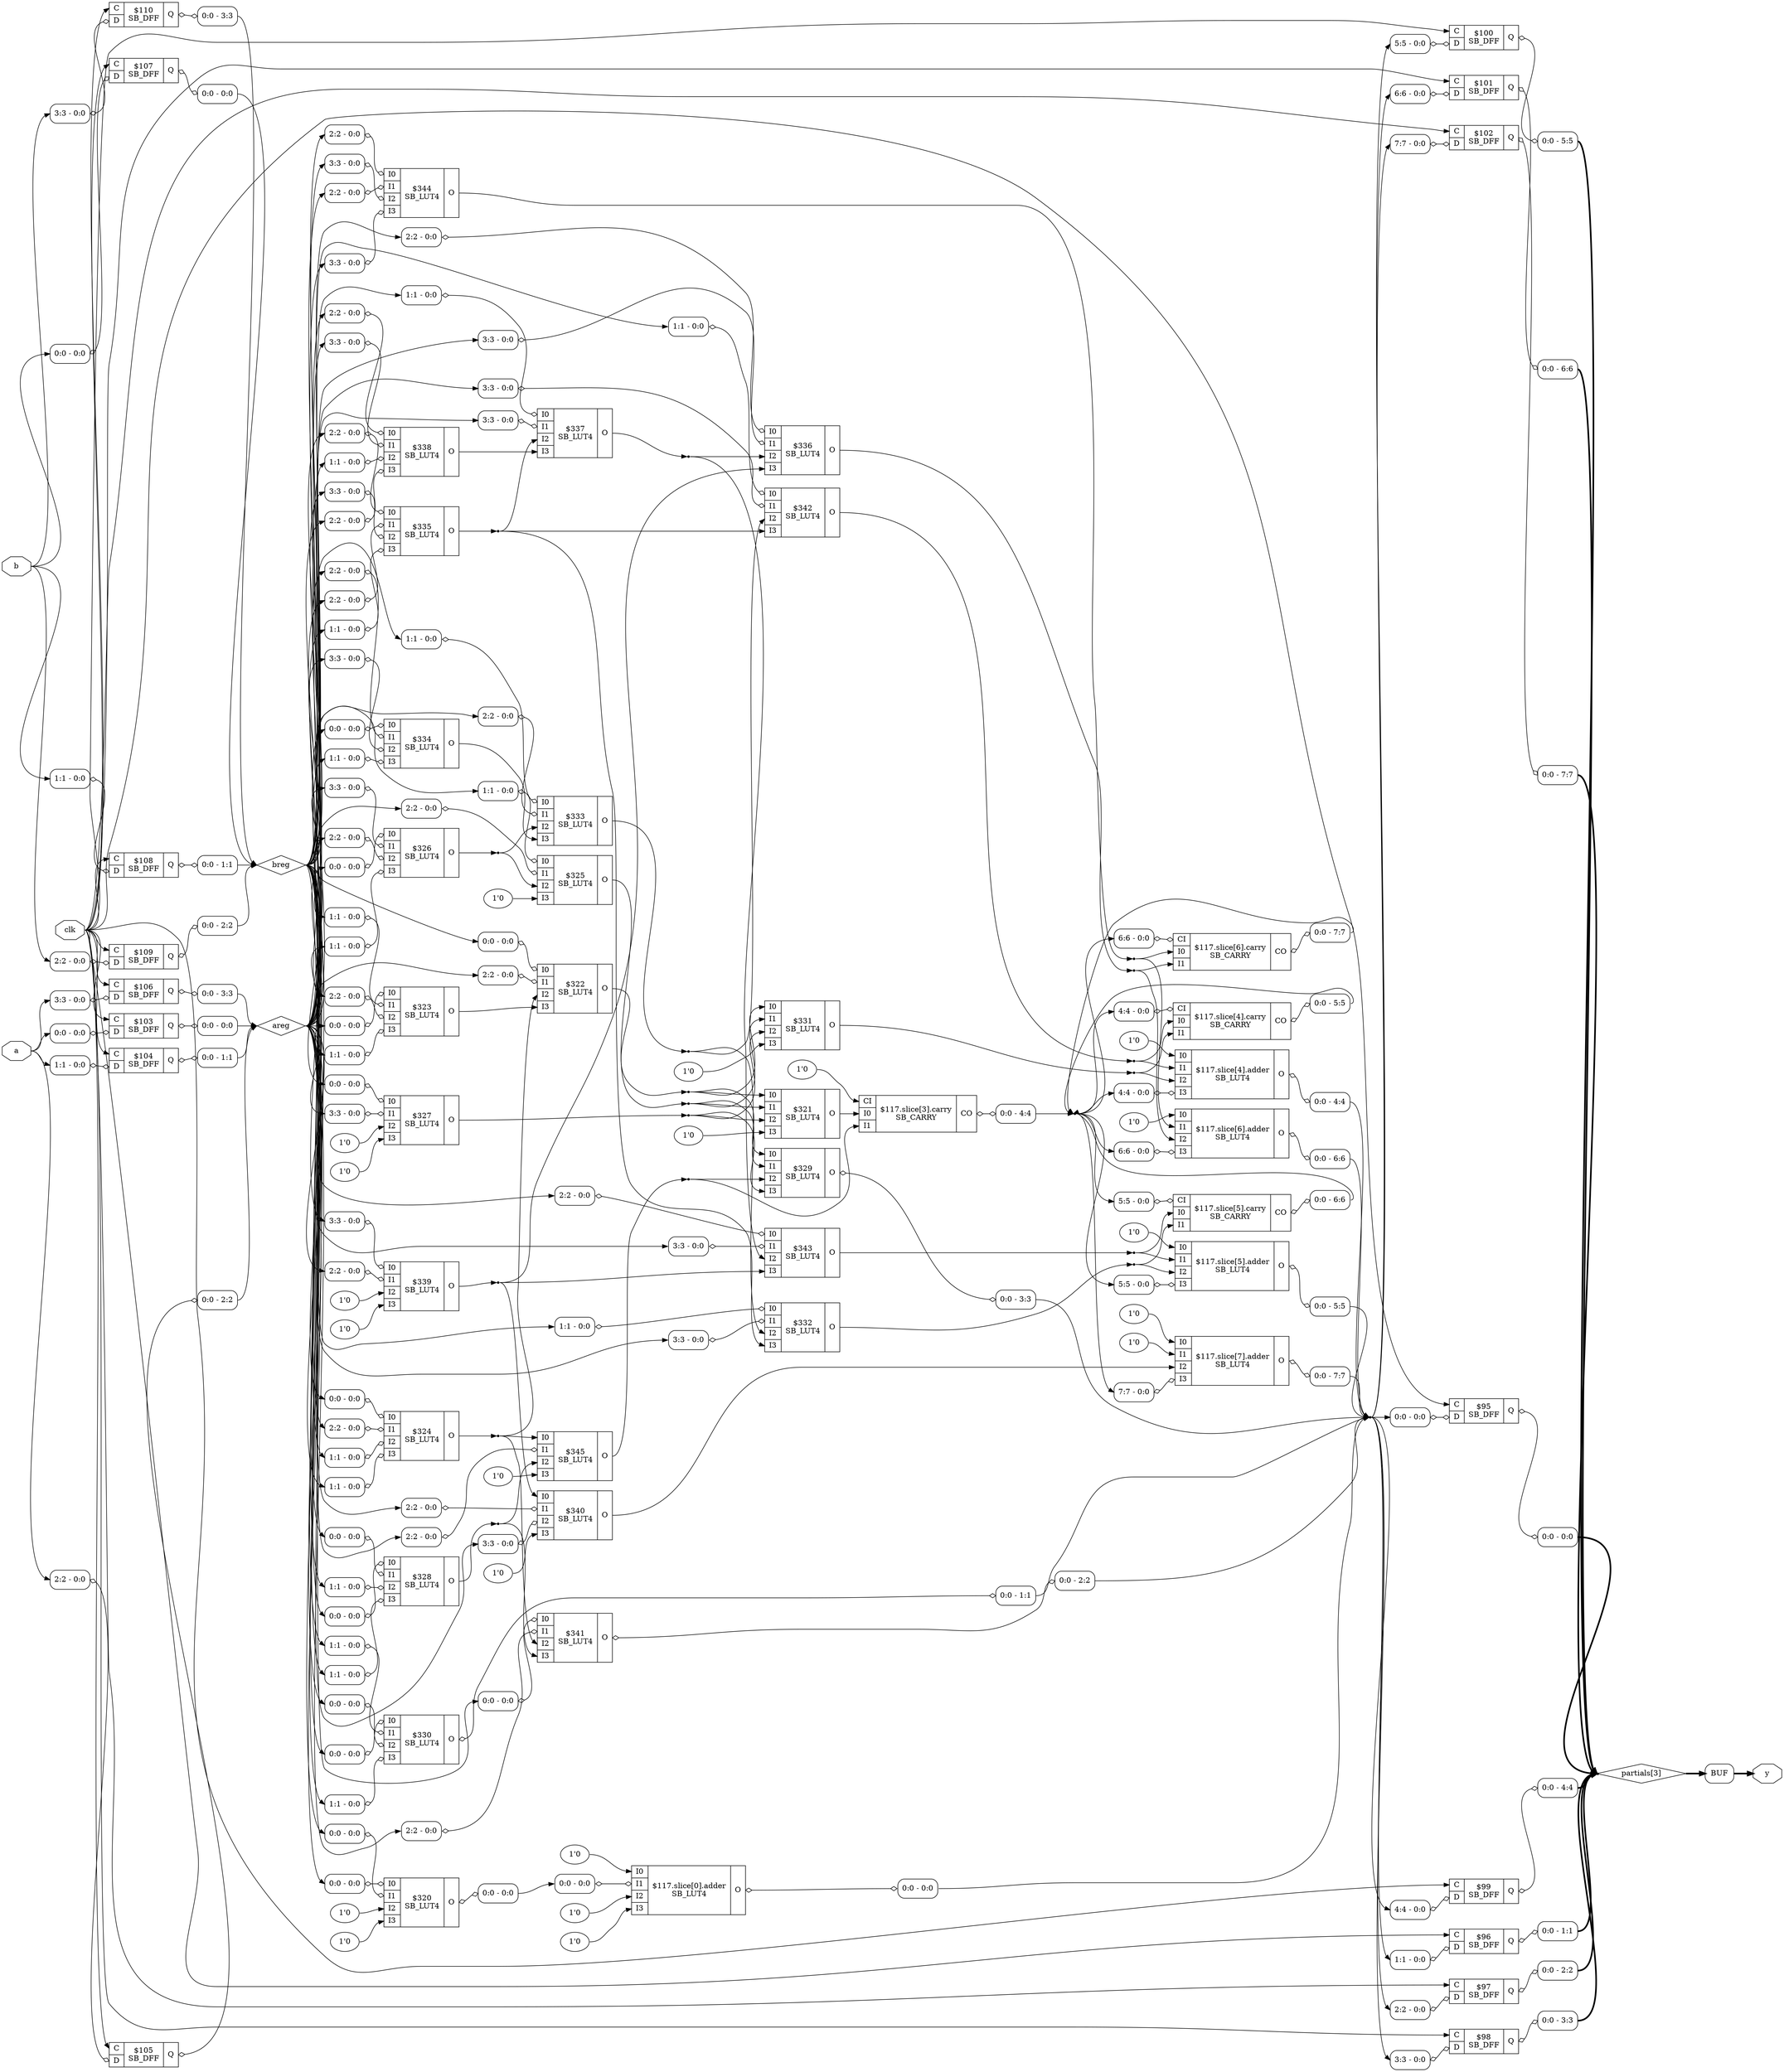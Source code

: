 digraph "multiplier" {
rankdir="LR";
remincross=true;
n27 [ shape=octagon, label="a", color="black", fontcolor="black" ];
n28 [ shape=diamond, label="areg", color="black", fontcolor="black" ];
n29 [ shape=octagon, label="b", color="black", fontcolor="black" ];
n30 [ shape=diamond, label="breg", color="black", fontcolor="black" ];
n31 [ shape=octagon, label="clk", color="black", fontcolor="black" ];
n32 [ shape=diamond, label="partials[3]", color="black", fontcolor="black" ];
n33 [ shape=octagon, label="y", color="black", fontcolor="black" ];
v2 [ label="1'0" ];
v3 [ label="1'0" ];
c39 [ shape=record, label="{{<p34> I0|<p35> I1|<p36> I2|<p37> I3}|$320\nSB_LUT4|{<p38> O}}" ];
x0 [ shape=record, style=rounded, label="<s0> 0:0 - 0:0 " ];
x0:e -> c39:p34:w [arrowhead=odiamond, arrowtail=odiamond, dir=both, color="black", label=""];
x1 [ shape=record, style=rounded, label="<s0> 0:0 - 0:0 " ];
x1:e -> c39:p35:w [arrowhead=odiamond, arrowtail=odiamond, dir=both, color="black", label=""];
x4 [ shape=record, style=rounded, label="<s0> 0:0 - 0:0 " ];
c39:p38:e -> x4:w [arrowhead=odiamond, arrowtail=odiamond, dir=both, color="black", label=""];
v5 [ label="1'0" ];
c40 [ shape=record, label="{{<p34> I0|<p35> I1|<p36> I2|<p37> I3}|$321\nSB_LUT4|{<p38> O}}" ];
c41 [ shape=record, label="{{<p34> I0|<p35> I1|<p36> I2|<p37> I3}|$322\nSB_LUT4|{<p38> O}}" ];
x6 [ shape=record, style=rounded, label="<s0> 0:0 - 0:0 " ];
x6:e -> c41:p34:w [arrowhead=odiamond, arrowtail=odiamond, dir=both, color="black", label=""];
x7 [ shape=record, style=rounded, label="<s0> 2:2 - 0:0 " ];
x7:e -> c41:p35:w [arrowhead=odiamond, arrowtail=odiamond, dir=both, color="black", label=""];
c42 [ shape=record, label="{{<p34> I0|<p35> I1|<p36> I2|<p37> I3}|$323\nSB_LUT4|{<p38> O}}" ];
x8 [ shape=record, style=rounded, label="<s0> 0:0 - 0:0 " ];
x8:e -> c42:p34:w [arrowhead=odiamond, arrowtail=odiamond, dir=both, color="black", label=""];
x9 [ shape=record, style=rounded, label="<s0> 1:1 - 0:0 " ];
x9:e -> c42:p35:w [arrowhead=odiamond, arrowtail=odiamond, dir=both, color="black", label=""];
x10 [ shape=record, style=rounded, label="<s0> 2:2 - 0:0 " ];
x10:e -> c42:p36:w [arrowhead=odiamond, arrowtail=odiamond, dir=both, color="black", label=""];
x11 [ shape=record, style=rounded, label="<s0> 1:1 - 0:0 " ];
x11:e -> c42:p37:w [arrowhead=odiamond, arrowtail=odiamond, dir=both, color="black", label=""];
c43 [ shape=record, label="{{<p34> I0|<p35> I1|<p36> I2|<p37> I3}|$324\nSB_LUT4|{<p38> O}}" ];
x12 [ shape=record, style=rounded, label="<s0> 0:0 - 0:0 " ];
x12:e -> c43:p34:w [arrowhead=odiamond, arrowtail=odiamond, dir=both, color="black", label=""];
x13 [ shape=record, style=rounded, label="<s0> 2:2 - 0:0 " ];
x13:e -> c43:p35:w [arrowhead=odiamond, arrowtail=odiamond, dir=both, color="black", label=""];
x14 [ shape=record, style=rounded, label="<s0> 1:1 - 0:0 " ];
x14:e -> c43:p36:w [arrowhead=odiamond, arrowtail=odiamond, dir=both, color="black", label=""];
x15 [ shape=record, style=rounded, label="<s0> 1:1 - 0:0 " ];
x15:e -> c43:p37:w [arrowhead=odiamond, arrowtail=odiamond, dir=both, color="black", label=""];
v18 [ label="1'0" ];
c44 [ shape=record, label="{{<p34> I0|<p35> I1|<p36> I2|<p37> I3}|$325\nSB_LUT4|{<p38> O}}" ];
x16 [ shape=record, style=rounded, label="<s0> 1:1 - 0:0 " ];
x16:e -> c44:p34:w [arrowhead=odiamond, arrowtail=odiamond, dir=both, color="black", label=""];
x17 [ shape=record, style=rounded, label="<s0> 2:2 - 0:0 " ];
x17:e -> c44:p35:w [arrowhead=odiamond, arrowtail=odiamond, dir=both, color="black", label=""];
c45 [ shape=record, label="{{<p34> I0|<p35> I1|<p36> I2|<p37> I3}|$326\nSB_LUT4|{<p38> O}}" ];
x19 [ shape=record, style=rounded, label="<s0> 0:0 - 0:0 " ];
x19:e -> c45:p34:w [arrowhead=odiamond, arrowtail=odiamond, dir=both, color="black", label=""];
x20 [ shape=record, style=rounded, label="<s0> 3:3 - 0:0 " ];
x20:e -> c45:p35:w [arrowhead=odiamond, arrowtail=odiamond, dir=both, color="black", label=""];
x21 [ shape=record, style=rounded, label="<s0> 2:2 - 0:0 " ];
x21:e -> c45:p36:w [arrowhead=odiamond, arrowtail=odiamond, dir=both, color="black", label=""];
x22 [ shape=record, style=rounded, label="<s0> 1:1 - 0:0 " ];
x22:e -> c45:p37:w [arrowhead=odiamond, arrowtail=odiamond, dir=both, color="black", label=""];
v25 [ label="1'0" ];
v26 [ label="1'0" ];
c46 [ shape=record, label="{{<p34> I0|<p35> I1|<p36> I2|<p37> I3}|$327\nSB_LUT4|{<p38> O}}" ];
x23 [ shape=record, style=rounded, label="<s0> 0:0 - 0:0 " ];
x23:e -> c46:p34:w [arrowhead=odiamond, arrowtail=odiamond, dir=both, color="black", label=""];
x24 [ shape=record, style=rounded, label="<s0> 3:3 - 0:0 " ];
x24:e -> c46:p35:w [arrowhead=odiamond, arrowtail=odiamond, dir=both, color="black", label=""];
c47 [ shape=record, label="{{<p34> I0|<p35> I1|<p36> I2|<p37> I3}|$328\nSB_LUT4|{<p38> O}}" ];
x27 [ shape=record, style=rounded, label="<s0> 0:0 - 0:0 " ];
x27:e -> c47:p34:w [arrowhead=odiamond, arrowtail=odiamond, dir=both, color="black", label=""];
x28 [ shape=record, style=rounded, label="<s0> 0:0 - 0:0 " ];
x28:e -> c47:p35:w [arrowhead=odiamond, arrowtail=odiamond, dir=both, color="black", label=""];
x29 [ shape=record, style=rounded, label="<s0> 1:1 - 0:0 " ];
x29:e -> c47:p36:w [arrowhead=odiamond, arrowtail=odiamond, dir=both, color="black", label=""];
x30 [ shape=record, style=rounded, label="<s0> 1:1 - 0:0 " ];
x30:e -> c47:p37:w [arrowhead=odiamond, arrowtail=odiamond, dir=both, color="black", label=""];
c48 [ shape=record, label="{{<p34> I0|<p35> I1|<p36> I2|<p37> I3}|$329\nSB_LUT4|{<p38> O}}" ];
x31 [ shape=record, style=rounded, label="<s0> 0:0 - 3:3 " ];
c48:p38:e -> x31:w [arrowhead=odiamond, arrowtail=odiamond, dir=both, color="black", label=""];
c49 [ shape=record, label="{{<p34> I0|<p35> I1|<p36> I2|<p37> I3}|$330\nSB_LUT4|{<p38> O}}" ];
x32 [ shape=record, style=rounded, label="<s0> 0:0 - 0:0 " ];
x32:e -> c49:p34:w [arrowhead=odiamond, arrowtail=odiamond, dir=both, color="black", label=""];
x33 [ shape=record, style=rounded, label="<s0> 1:1 - 0:0 " ];
x33:e -> c49:p35:w [arrowhead=odiamond, arrowtail=odiamond, dir=both, color="black", label=""];
x34 [ shape=record, style=rounded, label="<s0> 0:0 - 0:0 " ];
x34:e -> c49:p36:w [arrowhead=odiamond, arrowtail=odiamond, dir=both, color="black", label=""];
x35 [ shape=record, style=rounded, label="<s0> 1:1 - 0:0 " ];
x35:e -> c49:p37:w [arrowhead=odiamond, arrowtail=odiamond, dir=both, color="black", label=""];
x36 [ shape=record, style=rounded, label="<s0> 0:0 - 1:1 " ];
c49:p38:e -> x36:w [arrowhead=odiamond, arrowtail=odiamond, dir=both, color="black", label=""];
v37 [ label="1'0" ];
c50 [ shape=record, label="{{<p34> I0|<p35> I1|<p36> I2|<p37> I3}|$331\nSB_LUT4|{<p38> O}}" ];
c51 [ shape=record, label="{{<p34> I0|<p35> I1|<p36> I2|<p37> I3}|$332\nSB_LUT4|{<p38> O}}" ];
x38 [ shape=record, style=rounded, label="<s0> 1:1 - 0:0 " ];
x38:e -> c51:p34:w [arrowhead=odiamond, arrowtail=odiamond, dir=both, color="black", label=""];
x39 [ shape=record, style=rounded, label="<s0> 3:3 - 0:0 " ];
x39:e -> c51:p35:w [arrowhead=odiamond, arrowtail=odiamond, dir=both, color="black", label=""];
c52 [ shape=record, label="{{<p34> I0|<p35> I1|<p36> I2|<p37> I3}|$333\nSB_LUT4|{<p38> O}}" ];
x40 [ shape=record, style=rounded, label="<s0> 1:1 - 0:0 " ];
x40:e -> c52:p34:w [arrowhead=odiamond, arrowtail=odiamond, dir=both, color="black", label=""];
x41 [ shape=record, style=rounded, label="<s0> 2:2 - 0:0 " ];
x41:e -> c52:p35:w [arrowhead=odiamond, arrowtail=odiamond, dir=both, color="black", label=""];
c53 [ shape=record, label="{{<p34> I0|<p35> I1|<p36> I2|<p37> I3}|$334\nSB_LUT4|{<p38> O}}" ];
x42 [ shape=record, style=rounded, label="<s0> 0:0 - 0:0 " ];
x42:e -> c53:p34:w [arrowhead=odiamond, arrowtail=odiamond, dir=both, color="black", label=""];
x43 [ shape=record, style=rounded, label="<s0> 2:2 - 0:0 " ];
x43:e -> c53:p35:w [arrowhead=odiamond, arrowtail=odiamond, dir=both, color="black", label=""];
x44 [ shape=record, style=rounded, label="<s0> 3:3 - 0:0 " ];
x44:e -> c53:p36:w [arrowhead=odiamond, arrowtail=odiamond, dir=both, color="black", label=""];
x45 [ shape=record, style=rounded, label="<s0> 1:1 - 0:0 " ];
x45:e -> c53:p37:w [arrowhead=odiamond, arrowtail=odiamond, dir=both, color="black", label=""];
c54 [ shape=record, label="{{<p34> I0|<p35> I1|<p36> I2|<p37> I3}|$335\nSB_LUT4|{<p38> O}}" ];
x46 [ shape=record, style=rounded, label="<s0> 2:2 - 0:0 " ];
x46:e -> c54:p34:w [arrowhead=odiamond, arrowtail=odiamond, dir=both, color="black", label=""];
x47 [ shape=record, style=rounded, label="<s0> 2:2 - 0:0 " ];
x47:e -> c54:p35:w [arrowhead=odiamond, arrowtail=odiamond, dir=both, color="black", label=""];
x48 [ shape=record, style=rounded, label="<s0> 3:3 - 0:0 " ];
x48:e -> c54:p36:w [arrowhead=odiamond, arrowtail=odiamond, dir=both, color="black", label=""];
x49 [ shape=record, style=rounded, label="<s0> 1:1 - 0:0 " ];
x49:e -> c54:p37:w [arrowhead=odiamond, arrowtail=odiamond, dir=both, color="black", label=""];
c55 [ shape=record, label="{{<p34> I0|<p35> I1|<p36> I2|<p37> I3}|$336\nSB_LUT4|{<p38> O}}" ];
x50 [ shape=record, style=rounded, label="<s0> 2:2 - 0:0 " ];
x50:e -> c55:p34:w [arrowhead=odiamond, arrowtail=odiamond, dir=both, color="black", label=""];
x51 [ shape=record, style=rounded, label="<s0> 3:3 - 0:0 " ];
x51:e -> c55:p35:w [arrowhead=odiamond, arrowtail=odiamond, dir=both, color="black", label=""];
c56 [ shape=record, label="{{<p34> I0|<p35> I1|<p36> I2|<p37> I3}|$337\nSB_LUT4|{<p38> O}}" ];
x52 [ shape=record, style=rounded, label="<s0> 1:1 - 0:0 " ];
x52:e -> c56:p34:w [arrowhead=odiamond, arrowtail=odiamond, dir=both, color="black", label=""];
x53 [ shape=record, style=rounded, label="<s0> 3:3 - 0:0 " ];
x53:e -> c56:p35:w [arrowhead=odiamond, arrowtail=odiamond, dir=both, color="black", label=""];
c57 [ shape=record, label="{{<p34> I0|<p35> I1|<p36> I2|<p37> I3}|$338\nSB_LUT4|{<p38> O}}" ];
x54 [ shape=record, style=rounded, label="<s0> 2:2 - 0:0 " ];
x54:e -> c57:p34:w [arrowhead=odiamond, arrowtail=odiamond, dir=both, color="black", label=""];
x55 [ shape=record, style=rounded, label="<s0> 3:3 - 0:0 " ];
x55:e -> c57:p35:w [arrowhead=odiamond, arrowtail=odiamond, dir=both, color="black", label=""];
x56 [ shape=record, style=rounded, label="<s0> 1:1 - 0:0 " ];
x56:e -> c57:p36:w [arrowhead=odiamond, arrowtail=odiamond, dir=both, color="black", label=""];
x57 [ shape=record, style=rounded, label="<s0> 2:2 - 0:0 " ];
x57:e -> c57:p37:w [arrowhead=odiamond, arrowtail=odiamond, dir=both, color="black", label=""];
v60 [ label="1'0" ];
v61 [ label="1'0" ];
c58 [ shape=record, label="{{<p34> I0|<p35> I1|<p36> I2|<p37> I3}|$339\nSB_LUT4|{<p38> O}}" ];
x58 [ shape=record, style=rounded, label="<s0> 3:3 - 0:0 " ];
x58:e -> c58:p34:w [arrowhead=odiamond, arrowtail=odiamond, dir=both, color="black", label=""];
x59 [ shape=record, style=rounded, label="<s0> 2:2 - 0:0 " ];
x59:e -> c58:p35:w [arrowhead=odiamond, arrowtail=odiamond, dir=both, color="black", label=""];
v64 [ label="1'0" ];
c59 [ shape=record, label="{{<p34> I0|<p35> I1|<p36> I2|<p37> I3}|$340\nSB_LUT4|{<p38> O}}" ];
x62 [ shape=record, style=rounded, label="<s0> 2:2 - 0:0 " ];
x62:e -> c59:p35:w [arrowhead=odiamond, arrowtail=odiamond, dir=both, color="black", label=""];
x63 [ shape=record, style=rounded, label="<s0> 3:3 - 0:0 " ];
x63:e -> c59:p36:w [arrowhead=odiamond, arrowtail=odiamond, dir=both, color="black", label=""];
c60 [ shape=record, label="{{<p34> I0|<p35> I1|<p36> I2|<p37> I3}|$341\nSB_LUT4|{<p38> O}}" ];
x65 [ shape=record, style=rounded, label="<s0> 0:0 - 0:0 " ];
x65:e -> c60:p34:w [arrowhead=odiamond, arrowtail=odiamond, dir=both, color="black", label=""];
x66 [ shape=record, style=rounded, label="<s0> 2:2 - 0:0 " ];
x66:e -> c60:p35:w [arrowhead=odiamond, arrowtail=odiamond, dir=both, color="black", label=""];
x67 [ shape=record, style=rounded, label="<s0> 0:0 - 2:2 " ];
c60:p38:e -> x67:w [arrowhead=odiamond, arrowtail=odiamond, dir=both, color="black", label=""];
c61 [ shape=record, label="{{<p34> I0|<p35> I1|<p36> I2|<p37> I3}|$342\nSB_LUT4|{<p38> O}}" ];
x68 [ shape=record, style=rounded, label="<s0> 1:1 - 0:0 " ];
x68:e -> c61:p34:w [arrowhead=odiamond, arrowtail=odiamond, dir=both, color="black", label=""];
x69 [ shape=record, style=rounded, label="<s0> 3:3 - 0:0 " ];
x69:e -> c61:p35:w [arrowhead=odiamond, arrowtail=odiamond, dir=both, color="black", label=""];
c62 [ shape=record, label="{{<p34> I0|<p35> I1|<p36> I2|<p37> I3}|$343\nSB_LUT4|{<p38> O}}" ];
x70 [ shape=record, style=rounded, label="<s0> 2:2 - 0:0 " ];
x70:e -> c62:p34:w [arrowhead=odiamond, arrowtail=odiamond, dir=both, color="black", label=""];
x71 [ shape=record, style=rounded, label="<s0> 3:3 - 0:0 " ];
x71:e -> c62:p35:w [arrowhead=odiamond, arrowtail=odiamond, dir=both, color="black", label=""];
c63 [ shape=record, label="{{<p34> I0|<p35> I1|<p36> I2|<p37> I3}|$344\nSB_LUT4|{<p38> O}}" ];
x72 [ shape=record, style=rounded, label="<s0> 2:2 - 0:0 " ];
x72:e -> c63:p34:w [arrowhead=odiamond, arrowtail=odiamond, dir=both, color="black", label=""];
x73 [ shape=record, style=rounded, label="<s0> 2:2 - 0:0 " ];
x73:e -> c63:p35:w [arrowhead=odiamond, arrowtail=odiamond, dir=both, color="black", label=""];
x74 [ shape=record, style=rounded, label="<s0> 3:3 - 0:0 " ];
x74:e -> c63:p36:w [arrowhead=odiamond, arrowtail=odiamond, dir=both, color="black", label=""];
x75 [ shape=record, style=rounded, label="<s0> 3:3 - 0:0 " ];
x75:e -> c63:p37:w [arrowhead=odiamond, arrowtail=odiamond, dir=both, color="black", label=""];
v77 [ label="1'0" ];
c64 [ shape=record, label="{{<p34> I0|<p35> I1|<p36> I2|<p37> I3}|$345\nSB_LUT4|{<p38> O}}" ];
x76 [ shape=record, style=rounded, label="<s0> 2:2 - 0:0 " ];
x76:e -> c64:p35:w [arrowhead=odiamond, arrowtail=odiamond, dir=both, color="black", label=""];
v78 [ label="1'0" ];
v80 [ label="1'0" ];
v81 [ label="1'0" ];
c65 [ shape=record, label="{{<p34> I0|<p35> I1|<p36> I2|<p37> I3}|$117.slice[0].adder\nSB_LUT4|{<p38> O}}" ];
x79 [ shape=record, style=rounded, label="<s0> 0:0 - 0:0 " ];
x79:e -> c65:p35:w [arrowhead=odiamond, arrowtail=odiamond, dir=both, color="black", label=""];
x82 [ shape=record, style=rounded, label="<s0> 0:0 - 0:0 " ];
c65:p38:e -> x82:w [arrowhead=odiamond, arrowtail=odiamond, dir=both, color="black", label=""];
v83 [ label="1'0" ];
c68 [ shape=record, label="{{<p66> CI|<p34> I0|<p35> I1}|$117.slice[3].carry\nSB_CARRY|{<p67> CO}}" ];
x84 [ shape=record, style=rounded, label="<s0> 0:0 - 4:4 " ];
c68:p67:e -> x84:w [arrowhead=odiamond, arrowtail=odiamond, dir=both, color="black", label=""];
v85 [ label="1'0" ];
c69 [ shape=record, label="{{<p34> I0|<p35> I1|<p36> I2|<p37> I3}|$117.slice[4].adder\nSB_LUT4|{<p38> O}}" ];
x86 [ shape=record, style=rounded, label="<s0> 4:4 - 0:0 " ];
x86:e -> c69:p37:w [arrowhead=odiamond, arrowtail=odiamond, dir=both, color="black", label=""];
x87 [ shape=record, style=rounded, label="<s0> 0:0 - 4:4 " ];
c69:p38:e -> x87:w [arrowhead=odiamond, arrowtail=odiamond, dir=both, color="black", label=""];
c70 [ shape=record, label="{{<p66> CI|<p34> I0|<p35> I1}|$117.slice[4].carry\nSB_CARRY|{<p67> CO}}" ];
x88 [ shape=record, style=rounded, label="<s0> 4:4 - 0:0 " ];
x88:e -> c70:p66:w [arrowhead=odiamond, arrowtail=odiamond, dir=both, color="black", label=""];
x89 [ shape=record, style=rounded, label="<s0> 0:0 - 5:5 " ];
c70:p67:e -> x89:w [arrowhead=odiamond, arrowtail=odiamond, dir=both, color="black", label=""];
v90 [ label="1'0" ];
c71 [ shape=record, label="{{<p34> I0|<p35> I1|<p36> I2|<p37> I3}|$117.slice[5].adder\nSB_LUT4|{<p38> O}}" ];
x91 [ shape=record, style=rounded, label="<s0> 5:5 - 0:0 " ];
x91:e -> c71:p37:w [arrowhead=odiamond, arrowtail=odiamond, dir=both, color="black", label=""];
x92 [ shape=record, style=rounded, label="<s0> 0:0 - 5:5 " ];
c71:p38:e -> x92:w [arrowhead=odiamond, arrowtail=odiamond, dir=both, color="black", label=""];
c72 [ shape=record, label="{{<p66> CI|<p34> I0|<p35> I1}|$117.slice[5].carry\nSB_CARRY|{<p67> CO}}" ];
x93 [ shape=record, style=rounded, label="<s0> 5:5 - 0:0 " ];
x93:e -> c72:p66:w [arrowhead=odiamond, arrowtail=odiamond, dir=both, color="black", label=""];
x94 [ shape=record, style=rounded, label="<s0> 0:0 - 6:6 " ];
c72:p67:e -> x94:w [arrowhead=odiamond, arrowtail=odiamond, dir=both, color="black", label=""];
v95 [ label="1'0" ];
c73 [ shape=record, label="{{<p34> I0|<p35> I1|<p36> I2|<p37> I3}|$117.slice[6].adder\nSB_LUT4|{<p38> O}}" ];
x96 [ shape=record, style=rounded, label="<s0> 6:6 - 0:0 " ];
x96:e -> c73:p37:w [arrowhead=odiamond, arrowtail=odiamond, dir=both, color="black", label=""];
x97 [ shape=record, style=rounded, label="<s0> 0:0 - 6:6 " ];
c73:p38:e -> x97:w [arrowhead=odiamond, arrowtail=odiamond, dir=both, color="black", label=""];
c74 [ shape=record, label="{{<p66> CI|<p34> I0|<p35> I1}|$117.slice[6].carry\nSB_CARRY|{<p67> CO}}" ];
x98 [ shape=record, style=rounded, label="<s0> 6:6 - 0:0 " ];
x98:e -> c74:p66:w [arrowhead=odiamond, arrowtail=odiamond, dir=both, color="black", label=""];
x99 [ shape=record, style=rounded, label="<s0> 0:0 - 7:7 " ];
c74:p67:e -> x99:w [arrowhead=odiamond, arrowtail=odiamond, dir=both, color="black", label=""];
v100 [ label="1'0" ];
v101 [ label="1'0" ];
c75 [ shape=record, label="{{<p34> I0|<p35> I1|<p36> I2|<p37> I3}|$117.slice[7].adder\nSB_LUT4|{<p38> O}}" ];
x102 [ shape=record, style=rounded, label="<s0> 7:7 - 0:0 " ];
x102:e -> c75:p37:w [arrowhead=odiamond, arrowtail=odiamond, dir=both, color="black", label=""];
x103 [ shape=record, style=rounded, label="<s0> 0:0 - 7:7 " ];
c75:p38:e -> x103:w [arrowhead=odiamond, arrowtail=odiamond, dir=both, color="black", label=""];
c79 [ shape=record, label="{{<p76> C|<p77> D}|$100\nSB_DFF|{<p78> Q}}" ];
x104 [ shape=record, style=rounded, label="<s0> 5:5 - 0:0 " ];
x104:e -> c79:p77:w [arrowhead=odiamond, arrowtail=odiamond, dir=both, color="black", label=""];
x105 [ shape=record, style=rounded, label="<s0> 0:0 - 5:5 " ];
c79:p78:e -> x105:w [arrowhead=odiamond, arrowtail=odiamond, dir=both, color="black", label=""];
c80 [ shape=record, label="{{<p76> C|<p77> D}|$101\nSB_DFF|{<p78> Q}}" ];
x106 [ shape=record, style=rounded, label="<s0> 6:6 - 0:0 " ];
x106:e -> c80:p77:w [arrowhead=odiamond, arrowtail=odiamond, dir=both, color="black", label=""];
x107 [ shape=record, style=rounded, label="<s0> 0:0 - 6:6 " ];
c80:p78:e -> x107:w [arrowhead=odiamond, arrowtail=odiamond, dir=both, color="black", label=""];
c81 [ shape=record, label="{{<p76> C|<p77> D}|$102\nSB_DFF|{<p78> Q}}" ];
x108 [ shape=record, style=rounded, label="<s0> 7:7 - 0:0 " ];
x108:e -> c81:p77:w [arrowhead=odiamond, arrowtail=odiamond, dir=both, color="black", label=""];
x109 [ shape=record, style=rounded, label="<s0> 0:0 - 7:7 " ];
c81:p78:e -> x109:w [arrowhead=odiamond, arrowtail=odiamond, dir=both, color="black", label=""];
c82 [ shape=record, label="{{<p76> C|<p77> D}|$103\nSB_DFF|{<p78> Q}}" ];
x110 [ shape=record, style=rounded, label="<s0> 0:0 - 0:0 " ];
x110:e -> c82:p77:w [arrowhead=odiamond, arrowtail=odiamond, dir=both, color="black", label=""];
x111 [ shape=record, style=rounded, label="<s0> 0:0 - 0:0 " ];
c82:p78:e -> x111:w [arrowhead=odiamond, arrowtail=odiamond, dir=both, color="black", label=""];
c83 [ shape=record, label="{{<p76> C|<p77> D}|$104\nSB_DFF|{<p78> Q}}" ];
x112 [ shape=record, style=rounded, label="<s0> 1:1 - 0:0 " ];
x112:e -> c83:p77:w [arrowhead=odiamond, arrowtail=odiamond, dir=both, color="black", label=""];
x113 [ shape=record, style=rounded, label="<s0> 0:0 - 1:1 " ];
c83:p78:e -> x113:w [arrowhead=odiamond, arrowtail=odiamond, dir=both, color="black", label=""];
c84 [ shape=record, label="{{<p76> C|<p77> D}|$105\nSB_DFF|{<p78> Q}}" ];
x114 [ shape=record, style=rounded, label="<s0> 2:2 - 0:0 " ];
x114:e -> c84:p77:w [arrowhead=odiamond, arrowtail=odiamond, dir=both, color="black", label=""];
x115 [ shape=record, style=rounded, label="<s0> 0:0 - 2:2 " ];
c84:p78:e -> x115:w [arrowhead=odiamond, arrowtail=odiamond, dir=both, color="black", label=""];
c85 [ shape=record, label="{{<p76> C|<p77> D}|$106\nSB_DFF|{<p78> Q}}" ];
x116 [ shape=record, style=rounded, label="<s0> 3:3 - 0:0 " ];
x116:e -> c85:p77:w [arrowhead=odiamond, arrowtail=odiamond, dir=both, color="black", label=""];
x117 [ shape=record, style=rounded, label="<s0> 0:0 - 3:3 " ];
c85:p78:e -> x117:w [arrowhead=odiamond, arrowtail=odiamond, dir=both, color="black", label=""];
c86 [ shape=record, label="{{<p76> C|<p77> D}|$107\nSB_DFF|{<p78> Q}}" ];
x118 [ shape=record, style=rounded, label="<s0> 0:0 - 0:0 " ];
x118:e -> c86:p77:w [arrowhead=odiamond, arrowtail=odiamond, dir=both, color="black", label=""];
x119 [ shape=record, style=rounded, label="<s0> 0:0 - 0:0 " ];
c86:p78:e -> x119:w [arrowhead=odiamond, arrowtail=odiamond, dir=both, color="black", label=""];
c87 [ shape=record, label="{{<p76> C|<p77> D}|$108\nSB_DFF|{<p78> Q}}" ];
x120 [ shape=record, style=rounded, label="<s0> 1:1 - 0:0 " ];
x120:e -> c87:p77:w [arrowhead=odiamond, arrowtail=odiamond, dir=both, color="black", label=""];
x121 [ shape=record, style=rounded, label="<s0> 0:0 - 1:1 " ];
c87:p78:e -> x121:w [arrowhead=odiamond, arrowtail=odiamond, dir=both, color="black", label=""];
c88 [ shape=record, label="{{<p76> C|<p77> D}|$109\nSB_DFF|{<p78> Q}}" ];
x122 [ shape=record, style=rounded, label="<s0> 2:2 - 0:0 " ];
x122:e -> c88:p77:w [arrowhead=odiamond, arrowtail=odiamond, dir=both, color="black", label=""];
x123 [ shape=record, style=rounded, label="<s0> 0:0 - 2:2 " ];
c88:p78:e -> x123:w [arrowhead=odiamond, arrowtail=odiamond, dir=both, color="black", label=""];
c89 [ shape=record, label="{{<p76> C|<p77> D}|$110\nSB_DFF|{<p78> Q}}" ];
x124 [ shape=record, style=rounded, label="<s0> 3:3 - 0:0 " ];
x124:e -> c89:p77:w [arrowhead=odiamond, arrowtail=odiamond, dir=both, color="black", label=""];
x125 [ shape=record, style=rounded, label="<s0> 0:0 - 3:3 " ];
c89:p78:e -> x125:w [arrowhead=odiamond, arrowtail=odiamond, dir=both, color="black", label=""];
c90 [ shape=record, label="{{<p76> C|<p77> D}|$95\nSB_DFF|{<p78> Q}}" ];
x126 [ shape=record, style=rounded, label="<s0> 0:0 - 0:0 " ];
x126:e -> c90:p77:w [arrowhead=odiamond, arrowtail=odiamond, dir=both, color="black", label=""];
x127 [ shape=record, style=rounded, label="<s0> 0:0 - 0:0 " ];
c90:p78:e -> x127:w [arrowhead=odiamond, arrowtail=odiamond, dir=both, color="black", label=""];
c91 [ shape=record, label="{{<p76> C|<p77> D}|$96\nSB_DFF|{<p78> Q}}" ];
x128 [ shape=record, style=rounded, label="<s0> 1:1 - 0:0 " ];
x128:e -> c91:p77:w [arrowhead=odiamond, arrowtail=odiamond, dir=both, color="black", label=""];
x129 [ shape=record, style=rounded, label="<s0> 0:0 - 1:1 " ];
c91:p78:e -> x129:w [arrowhead=odiamond, arrowtail=odiamond, dir=both, color="black", label=""];
c92 [ shape=record, label="{{<p76> C|<p77> D}|$97\nSB_DFF|{<p78> Q}}" ];
x130 [ shape=record, style=rounded, label="<s0> 2:2 - 0:0 " ];
x130:e -> c92:p77:w [arrowhead=odiamond, arrowtail=odiamond, dir=both, color="black", label=""];
x131 [ shape=record, style=rounded, label="<s0> 0:0 - 2:2 " ];
c92:p78:e -> x131:w [arrowhead=odiamond, arrowtail=odiamond, dir=both, color="black", label=""];
c93 [ shape=record, label="{{<p76> C|<p77> D}|$98\nSB_DFF|{<p78> Q}}" ];
x132 [ shape=record, style=rounded, label="<s0> 3:3 - 0:0 " ];
x132:e -> c93:p77:w [arrowhead=odiamond, arrowtail=odiamond, dir=both, color="black", label=""];
x133 [ shape=record, style=rounded, label="<s0> 0:0 - 3:3 " ];
c93:p78:e -> x133:w [arrowhead=odiamond, arrowtail=odiamond, dir=both, color="black", label=""];
c94 [ shape=record, label="{{<p76> C|<p77> D}|$99\nSB_DFF|{<p78> Q}}" ];
x134 [ shape=record, style=rounded, label="<s0> 4:4 - 0:0 " ];
x134:e -> c94:p77:w [arrowhead=odiamond, arrowtail=odiamond, dir=both, color="black", label=""];
x135 [ shape=record, style=rounded, label="<s0> 0:0 - 4:4 " ];
c94:p78:e -> x135:w [arrowhead=odiamond, arrowtail=odiamond, dir=both, color="black", label=""];
x136 [shape=box, style=rounded, label="BUF"];
n10 [ shape=point ];
c45:p38:e -> n10:w [color="black", label=""];
n10:e -> c44:p36:w [color="black", label=""];
n10:e -> c52:p36:w [color="black", label=""];
n11 [ shape=point ];
c46:p38:e -> n11:w [color="black", label=""];
n11:e -> c40:p36:w [color="black", label=""];
n11:e -> c48:p37:w [color="black", label=""];
n11:e -> c50:p36:w [color="black", label=""];
n12 [ shape=point ];
c47:p38:e -> n12:w [color="black", label=""];
n12:e -> c60:p37:w [color="black", label=""];
n12:e -> c64:p36:w [color="black", label=""];
n13 [ shape=point ];
c52:p38:e -> n13:w [color="black", label=""];
n13:e -> c51:p36:w [color="black", label=""];
n13:e -> c61:p36:w [color="black", label=""];
c53:p38:e -> c52:p37:w [color="black", label=""];
n15 [ shape=point ];
c54:p38:e -> n15:w [color="black", label=""];
n15:e -> c51:p37:w [color="black", label=""];
n15:e -> c56:p36:w [color="black", label=""];
n15:e -> c61:p37:w [color="black", label=""];
n16 [ shape=point ];
c56:p38:e -> n16:w [color="black", label=""];
n16:e -> c55:p36:w [color="black", label=""];
n16:e -> c62:p36:w [color="black", label=""];
c57:p38:e -> c56:p37:w [color="black", label=""];
n18 [ shape=point ];
c58:p38:e -> n18:w [color="black", label=""];
n18:e -> c55:p37:w [color="black", label=""];
n18:e -> c59:p34:w [color="black", label=""];
n18:e -> c62:p37:w [color="black", label=""];
n19 [ shape=point ];
c50:p38:e -> n19:w [color="black", label=""];
n19:e -> c69:p36:w [color="black", label=""];
n19:e -> c70:p35:w [color="black", label=""];
x4:s0:e -> x79:s0:w [color="black", label=""];
n20 [ shape=point ];
c51:p38:e -> n20:w [color="black", label=""];
n20:e -> c71:p36:w [color="black", label=""];
n20:e -> c72:p35:w [color="black", label=""];
n21 [ shape=point ];
c55:p38:e -> n21:w [color="black", label=""];
n21:e -> c73:p36:w [color="black", label=""];
n21:e -> c74:p35:w [color="black", label=""];
c59:p38:e -> c75:p36:w [color="black", label=""];
n23 [ shape=point ];
c61:p38:e -> n23:w [color="black", label=""];
n23:e -> c69:p35:w [color="black", label=""];
n23:e -> c70:p34:w [color="black", label=""];
n24 [ shape=point ];
c62:p38:e -> n24:w [color="black", label=""];
n24:e -> c71:p35:w [color="black", label=""];
n24:e -> c72:p34:w [color="black", label=""];
n25 [ shape=point ];
c63:p38:e -> n25:w [color="black", label=""];
n25:e -> c73:p35:w [color="black", label=""];
n25:e -> c74:p34:w [color="black", label=""];
n26 [ shape=point ];
x84:s0:e -> n26:w [color="black", label=""];
x89:s0:e -> n26:w [color="black", label=""];
x94:s0:e -> n26:w [color="black", label=""];
x99:s0:e -> n26:w [color="black", label=""];
n26:e -> x102:s0:w [color="black", label=""];
n26:e -> x86:s0:w [color="black", label=""];
n26:e -> x88:s0:w [color="black", label=""];
n26:e -> x91:s0:w [color="black", label=""];
n26:e -> x93:s0:w [color="black", label=""];
n26:e -> x96:s0:w [color="black", label=""];
n26:e -> x98:s0:w [color="black", label=""];
n27:e -> x110:s0:w [color="black", label=""];
n27:e -> x112:s0:w [color="black", label=""];
n27:e -> x114:s0:w [color="black", label=""];
n27:e -> x116:s0:w [color="black", label=""];
x111:s0:e -> n28:w [color="black", label=""];
x113:s0:e -> n28:w [color="black", label=""];
x115:s0:e -> n28:w [color="black", label=""];
x117:s0:e -> n28:w [color="black", label=""];
n28:e -> x0:s0:w [color="black", label=""];
n28:e -> x11:s0:w [color="black", label=""];
n28:e -> x12:s0:w [color="black", label=""];
n28:e -> x15:s0:w [color="black", label=""];
n28:e -> x17:s0:w [color="black", label=""];
n28:e -> x19:s0:w [color="black", label=""];
n28:e -> x22:s0:w [color="black", label=""];
n28:e -> x24:s0:w [color="black", label=""];
n28:e -> x27:s0:w [color="black", label=""];
n28:e -> x30:s0:w [color="black", label=""];
n28:e -> x32:s0:w [color="black", label=""];
n28:e -> x35:s0:w [color="black", label=""];
n28:e -> x39:s0:w [color="black", label=""];
n28:e -> x41:s0:w [color="black", label=""];
n28:e -> x42:s0:w [color="black", label=""];
n28:e -> x45:s0:w [color="black", label=""];
n28:e -> x47:s0:w [color="black", label=""];
n28:e -> x49:s0:w [color="black", label=""];
n28:e -> x51:s0:w [color="black", label=""];
n28:e -> x53:s0:w [color="black", label=""];
n28:e -> x56:s0:w [color="black", label=""];
n28:e -> x57:s0:w [color="black", label=""];
n28:e -> x59:s0:w [color="black", label=""];
n28:e -> x63:s0:w [color="black", label=""];
n28:e -> x66:s0:w [color="black", label=""];
n28:e -> x69:s0:w [color="black", label=""];
n28:e -> x71:s0:w [color="black", label=""];
n28:e -> x73:s0:w [color="black", label=""];
n28:e -> x75:s0:w [color="black", label=""];
n28:e -> x76:s0:w [color="black", label=""];
n28:e -> x7:s0:w [color="black", label=""];
n28:e -> x8:s0:w [color="black", label=""];
n29:e -> x118:s0:w [color="black", label=""];
n29:e -> x120:s0:w [color="black", label=""];
n29:e -> x122:s0:w [color="black", label=""];
n29:e -> x124:s0:w [color="black", label=""];
n3 [ shape=point ];
x103:s0:e -> n3:w [color="black", label=""];
x31:s0:e -> n3:w [color="black", label=""];
x36:s0:e -> n3:w [color="black", label=""];
x67:s0:e -> n3:w [color="black", label=""];
x82:s0:e -> n3:w [color="black", label=""];
x87:s0:e -> n3:w [color="black", label=""];
x92:s0:e -> n3:w [color="black", label=""];
x97:s0:e -> n3:w [color="black", label=""];
n3:e -> x104:s0:w [color="black", label=""];
n3:e -> x106:s0:w [color="black", label=""];
n3:e -> x108:s0:w [color="black", label=""];
n3:e -> x126:s0:w [color="black", label=""];
n3:e -> x128:s0:w [color="black", label=""];
n3:e -> x130:s0:w [color="black", label=""];
n3:e -> x132:s0:w [color="black", label=""];
n3:e -> x134:s0:w [color="black", label=""];
x119:s0:e -> n30:w [color="black", label=""];
x121:s0:e -> n30:w [color="black", label=""];
x123:s0:e -> n30:w [color="black", label=""];
x125:s0:e -> n30:w [color="black", label=""];
n30:e -> x10:s0:w [color="black", label=""];
n30:e -> x13:s0:w [color="black", label=""];
n30:e -> x14:s0:w [color="black", label=""];
n30:e -> x16:s0:w [color="black", label=""];
n30:e -> x1:s0:w [color="black", label=""];
n30:e -> x20:s0:w [color="black", label=""];
n30:e -> x21:s0:w [color="black", label=""];
n30:e -> x23:s0:w [color="black", label=""];
n30:e -> x28:s0:w [color="black", label=""];
n30:e -> x29:s0:w [color="black", label=""];
n30:e -> x33:s0:w [color="black", label=""];
n30:e -> x34:s0:w [color="black", label=""];
n30:e -> x38:s0:w [color="black", label=""];
n30:e -> x40:s0:w [color="black", label=""];
n30:e -> x43:s0:w [color="black", label=""];
n30:e -> x44:s0:w [color="black", label=""];
n30:e -> x46:s0:w [color="black", label=""];
n30:e -> x48:s0:w [color="black", label=""];
n30:e -> x50:s0:w [color="black", label=""];
n30:e -> x52:s0:w [color="black", label=""];
n30:e -> x54:s0:w [color="black", label=""];
n30:e -> x55:s0:w [color="black", label=""];
n30:e -> x58:s0:w [color="black", label=""];
n30:e -> x62:s0:w [color="black", label=""];
n30:e -> x65:s0:w [color="black", label=""];
n30:e -> x68:s0:w [color="black", label=""];
n30:e -> x6:s0:w [color="black", label=""];
n30:e -> x70:s0:w [color="black", label=""];
n30:e -> x72:s0:w [color="black", label=""];
n30:e -> x74:s0:w [color="black", label=""];
n30:e -> x9:s0:w [color="black", label=""];
n31:e -> c79:p76:w [color="black", label=""];
n31:e -> c80:p76:w [color="black", label=""];
n31:e -> c81:p76:w [color="black", label=""];
n31:e -> c82:p76:w [color="black", label=""];
n31:e -> c83:p76:w [color="black", label=""];
n31:e -> c84:p76:w [color="black", label=""];
n31:e -> c85:p76:w [color="black", label=""];
n31:e -> c86:p76:w [color="black", label=""];
n31:e -> c87:p76:w [color="black", label=""];
n31:e -> c88:p76:w [color="black", label=""];
n31:e -> c89:p76:w [color="black", label=""];
n31:e -> c90:p76:w [color="black", label=""];
n31:e -> c91:p76:w [color="black", label=""];
n31:e -> c92:p76:w [color="black", label=""];
n31:e -> c93:p76:w [color="black", label=""];
n31:e -> c94:p76:w [color="black", label=""];
x105:s0:e -> n32:w [color="black", style="setlinewidth(3)", label=""];
x107:s0:e -> n32:w [color="black", style="setlinewidth(3)", label=""];
x109:s0:e -> n32:w [color="black", style="setlinewidth(3)", label=""];
x127:s0:e -> n32:w [color="black", style="setlinewidth(3)", label=""];
x129:s0:e -> n32:w [color="black", style="setlinewidth(3)", label=""];
x131:s0:e -> n32:w [color="black", style="setlinewidth(3)", label=""];
x133:s0:e -> n32:w [color="black", style="setlinewidth(3)", label=""];
x135:s0:e -> n32:w [color="black", style="setlinewidth(3)", label=""];
n32:e -> x136:w:w [color="black", style="setlinewidth(3)", label=""];
x136:e:e -> n33:w [color="black", style="setlinewidth(3)", label=""];
c40:p38:e -> c68:p34:w [color="black", label=""];
n5 [ shape=point ];
c41:p38:e -> n5:w [color="black", label=""];
n5:e -> c40:p34:w [color="black", label=""];
n5:e -> c48:p34:w [color="black", label=""];
n5:e -> c50:p34:w [color="black", label=""];
n6 [ shape=point ];
c64:p38:e -> n6:w [color="black", label=""];
n6:e -> c48:p36:w [color="black", label=""];
n6:e -> c68:p35:w [color="black", label=""];
c42:p38:e -> c41:p37:w [color="black", label=""];
n8 [ shape=point ];
c43:p38:e -> n8:w [color="black", label=""];
n8:e -> c41:p36:w [color="black", label=""];
n8:e -> c60:p36:w [color="black", label=""];
n8:e -> c64:p34:w [color="black", label=""];
n9 [ shape=point ];
c44:p38:e -> n9:w [color="black", label=""];
n9:e -> c40:p35:w [color="black", label=""];
n9:e -> c48:p35:w [color="black", label=""];
n9:e -> c50:p35:w [color="black", label=""];
v100:e -> c75:p34:w [color="black", label=""];
v101:e -> c75:p35:w [color="black", label=""];
v18:e -> c44:p37:w [color="black", label=""];
v2:e -> c39:p36:w [color="black", label=""];
v25:e -> c46:p36:w [color="black", label=""];
v26:e -> c46:p37:w [color="black", label=""];
v3:e -> c39:p37:w [color="black", label=""];
v37:e -> c50:p37:w [color="black", label=""];
v5:e -> c40:p37:w [color="black", label=""];
v60:e -> c58:p36:w [color="black", label=""];
v61:e -> c58:p37:w [color="black", label=""];
v64:e -> c59:p37:w [color="black", label=""];
v77:e -> c64:p37:w [color="black", label=""];
v78:e -> c65:p34:w [color="black", label=""];
v80:e -> c65:p36:w [color="black", label=""];
v81:e -> c65:p37:w [color="black", label=""];
v83:e -> c68:p66:w [color="black", label=""];
v85:e -> c69:p34:w [color="black", label=""];
v90:e -> c71:p34:w [color="black", label=""];
v95:e -> c73:p34:w [color="black", label=""];
}
